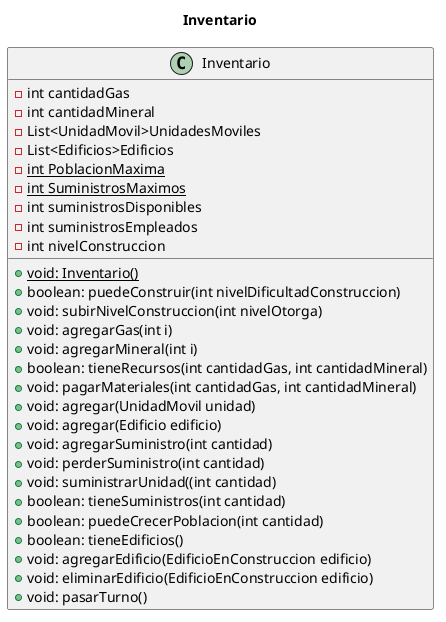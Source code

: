 @startuml
'https://plantuml.com/class-diagram
title Inventario

class Inventario {
-int cantidadGas
-int cantidadMineral
-List<UnidadMovil>UnidadesMoviles
-List<Edificios>Edificios
-<u>int PoblacionMaxima
-<u>int SuministrosMaximos
-int suministrosDisponibles
-int suministrosEmpleados
-int nivelConstruccion

+<u>void: Inventario()
+boolean: puedeConstruir(int nivelDificultadConstruccion)
+void: subirNivelConstruccion(int nivelOtorga)
+void: agregarGas(int i)
+void: agregarMineral(int i)
+boolean: tieneRecursos(int cantidadGas, int cantidadMineral)
+void: pagarMateriales(int cantidadGas, int cantidadMineral)
+void: agregar(UnidadMovil unidad)
+void: agregar(Edificio edificio)
+void: agregarSuministro(int cantidad)
+void: perderSuministro(int cantidad)
+void: suministrarUnidad((int cantidad)
+boolean: tieneSuministros(int cantidad)
+boolean: puedeCrecerPoblacion(int cantidad)
+boolean: tieneEdificios()
+void: agregarEdificio(EdificioEnConstruccion edificio)
+void: eliminarEdificio(EdificioEnConstruccion edificio)
+void: pasarTurno()
}
@enduml